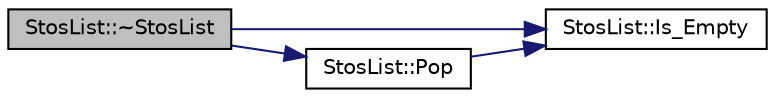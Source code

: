 digraph G
{
  edge [fontname="Helvetica",fontsize="10",labelfontname="Helvetica",labelfontsize="10"];
  node [fontname="Helvetica",fontsize="10",shape=record];
  rankdir="LR";
  Node1 [label="StosList::~StosList",height=0.2,width=0.4,color="black", fillcolor="grey75", style="filled" fontcolor="black"];
  Node1 -> Node2 [color="midnightblue",fontsize="10",style="solid"];
  Node2 [label="StosList::Is_Empty",height=0.2,width=0.4,color="black", fillcolor="white", style="filled",URL="$class_stos_list.html#a2bc2dddfde811f207231d14309982d93",tooltip="Sprawdzanie czy stos jest pusty."];
  Node1 -> Node3 [color="midnightblue",fontsize="10",style="solid"];
  Node3 [label="StosList::Pop",height=0.2,width=0.4,color="black", fillcolor="white", style="filled",URL="$class_stos_list.html#a0143c691a1d366d10a5e320fa0dbe37e",tooltip="Zdejmowanie elementu ze stosu."];
  Node3 -> Node2 [color="midnightblue",fontsize="10",style="solid"];
}
